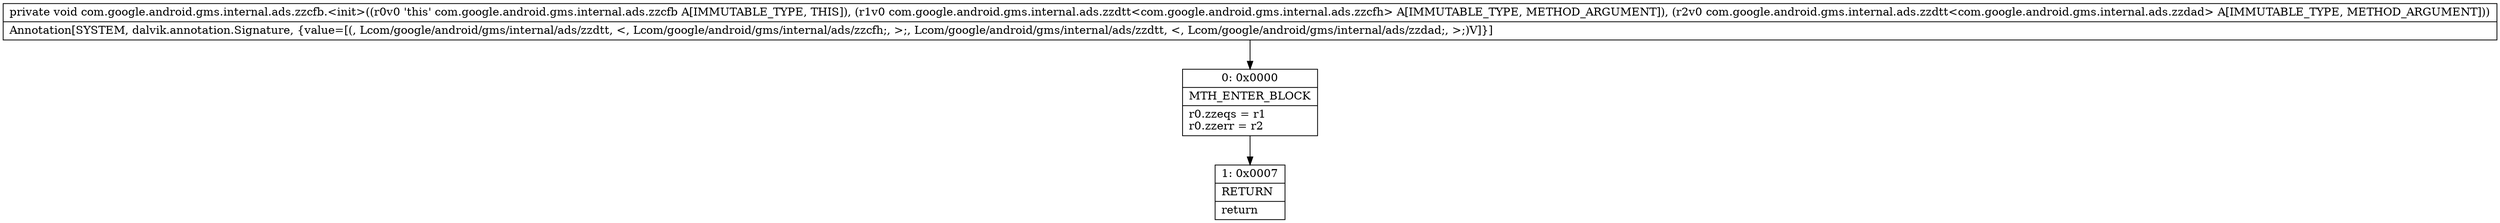digraph "CFG forcom.google.android.gms.internal.ads.zzcfb.\<init\>(Lcom\/google\/android\/gms\/internal\/ads\/zzdtt;Lcom\/google\/android\/gms\/internal\/ads\/zzdtt;)V" {
Node_0 [shape=record,label="{0\:\ 0x0000|MTH_ENTER_BLOCK\l|r0.zzeqs = r1\lr0.zzerr = r2\l}"];
Node_1 [shape=record,label="{1\:\ 0x0007|RETURN\l|return\l}"];
MethodNode[shape=record,label="{private void com.google.android.gms.internal.ads.zzcfb.\<init\>((r0v0 'this' com.google.android.gms.internal.ads.zzcfb A[IMMUTABLE_TYPE, THIS]), (r1v0 com.google.android.gms.internal.ads.zzdtt\<com.google.android.gms.internal.ads.zzcfh\> A[IMMUTABLE_TYPE, METHOD_ARGUMENT]), (r2v0 com.google.android.gms.internal.ads.zzdtt\<com.google.android.gms.internal.ads.zzdad\> A[IMMUTABLE_TYPE, METHOD_ARGUMENT]))  | Annotation[SYSTEM, dalvik.annotation.Signature, \{value=[(, Lcom\/google\/android\/gms\/internal\/ads\/zzdtt, \<, Lcom\/google\/android\/gms\/internal\/ads\/zzcfh;, \>;, Lcom\/google\/android\/gms\/internal\/ads\/zzdtt, \<, Lcom\/google\/android\/gms\/internal\/ads\/zzdad;, \>;)V]\}]\l}"];
MethodNode -> Node_0;
Node_0 -> Node_1;
}

